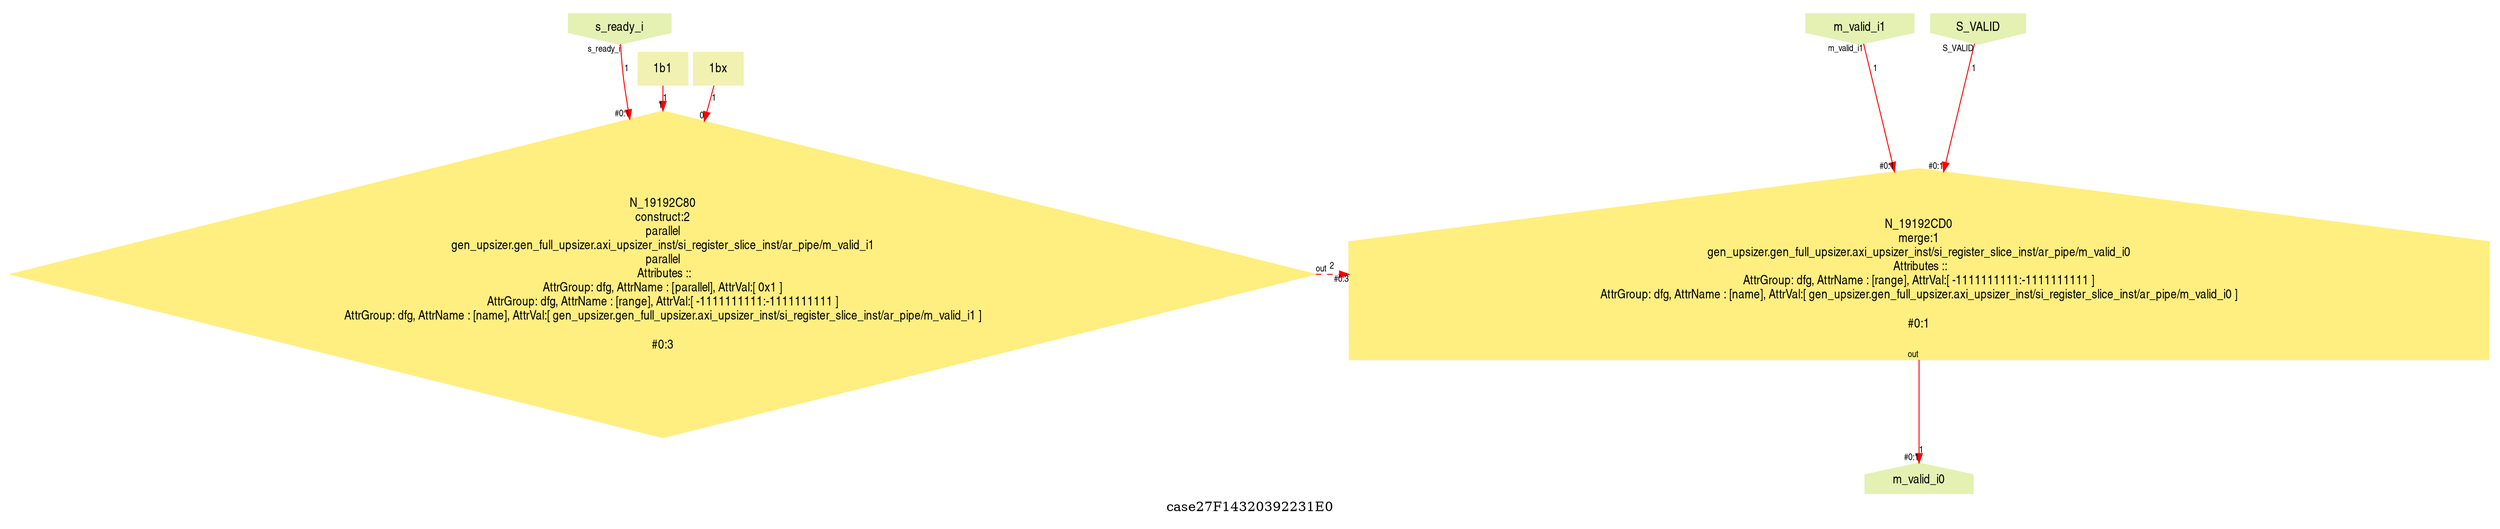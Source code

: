 digraph case27F14320392231E0 {
graph [label="case27F14320392231E0", margin="0.1,0.1", size="100,100", ranksep=0.1, splines=true];
node [style=filled, color="#ffee80", fontname=helveticanarrow];
edge [color="#ff0000", fontsize=10, fontname=helveticanarrow];
{ rank = source;case27F14320392231E0_s_ready_i [label="s_ready_i", shape=invhouse, color="#e4f1b2"];
case27F14320392231E0_m_valid_i1 [label="m_valid_i1", shape=invhouse, color="#e4f1b2"];
case27F14320392231E0_S_VALID [label="S_VALID", shape=invhouse, color="#e4f1b2"];
}
{ rank = sink;case27F14320392231E0_m_valid_i0 [label="m_valid_i0", shape=house, color="#e4f1b2"];
}
{ rank = same;N_19192C80 [label="N_19192C80\nconstruct:2\nparallel\ngen_upsizer.gen_full_upsizer.axi_upsizer_inst/si_register_slice_inst/ar_pipe/m_valid_i1\nparallel\n Attributes ::\nAttrGroup: dfg, AttrName : [parallel], AttrVal:[ 0x1 ]\nAttrGroup: dfg, AttrName : [range], AttrVal:[ -1111111111:-1111111111 ]\nAttrGroup: dfg, AttrName : [name], AttrVal:[ gen_upsizer.gen_full_upsizer.axi_upsizer_inst/si_register_slice_inst/ar_pipe/m_valid_i1 ]\n\n#0:3\n", shape=diamond, color="#ffee80"];
N_19192CD0 [label="N_19192CD0\nmerge:1\ngen_upsizer.gen_full_upsizer.axi_upsizer_inst/si_register_slice_inst/ar_pipe/m_valid_i0\n Attributes ::\nAttrGroup: dfg, AttrName : [range], AttrVal:[ -1111111111:-1111111111 ]\nAttrGroup: dfg, AttrName : [name], AttrVal:[ gen_upsizer.gen_full_upsizer.axi_upsizer_inst/si_register_slice_inst/ar_pipe/m_valid_i0 ]\n\n#0:1\n", shape=house, color="#ffee80"];
}
N_19192C80_P_1CF6FE10 [label="1b1", color="#f1f1b2", shape=plaintext];
N_19192C80_P_1CF6FE10 -> N_19192C80 [label="1", headlabel=<1>, headlabel=<1>];
N_19192C80_P_1CF6FEA0 [label="1bx", color="#f1f1b2", shape=plaintext];
N_19192C80_P_1CF6FEA0 -> N_19192C80 [label="1", headlabel=<0>, headlabel=<0>];
N_19192C80 -> N_19192CD0 [label="2", style=dashed, constraint=false, taillabel=<out>, headlabel=<sel>, headlabel=<#0:3>];
case27F14320392231E0_s_ready_i -> N_19192C80 [label="1", taillabel=<s_ready_i>, headlabel=<in>, headlabel=<#0:1>];
case27F14320392231E0_m_valid_i1 -> N_19192CD0 [label="1", taillabel=<m_valid_i1>, headlabel=<0>, headlabel=<#0:1>];
case27F14320392231E0_S_VALID -> N_19192CD0 [label="1", taillabel=<S_VALID>, headlabel=<1>, headlabel=<#0:1>];
N_19192CD0 -> case27F14320392231E0_m_valid_i0 [label="1", taillabel=<out>, headlabel=<m_valid_i0>, headlabel=<#0:1>];
}
